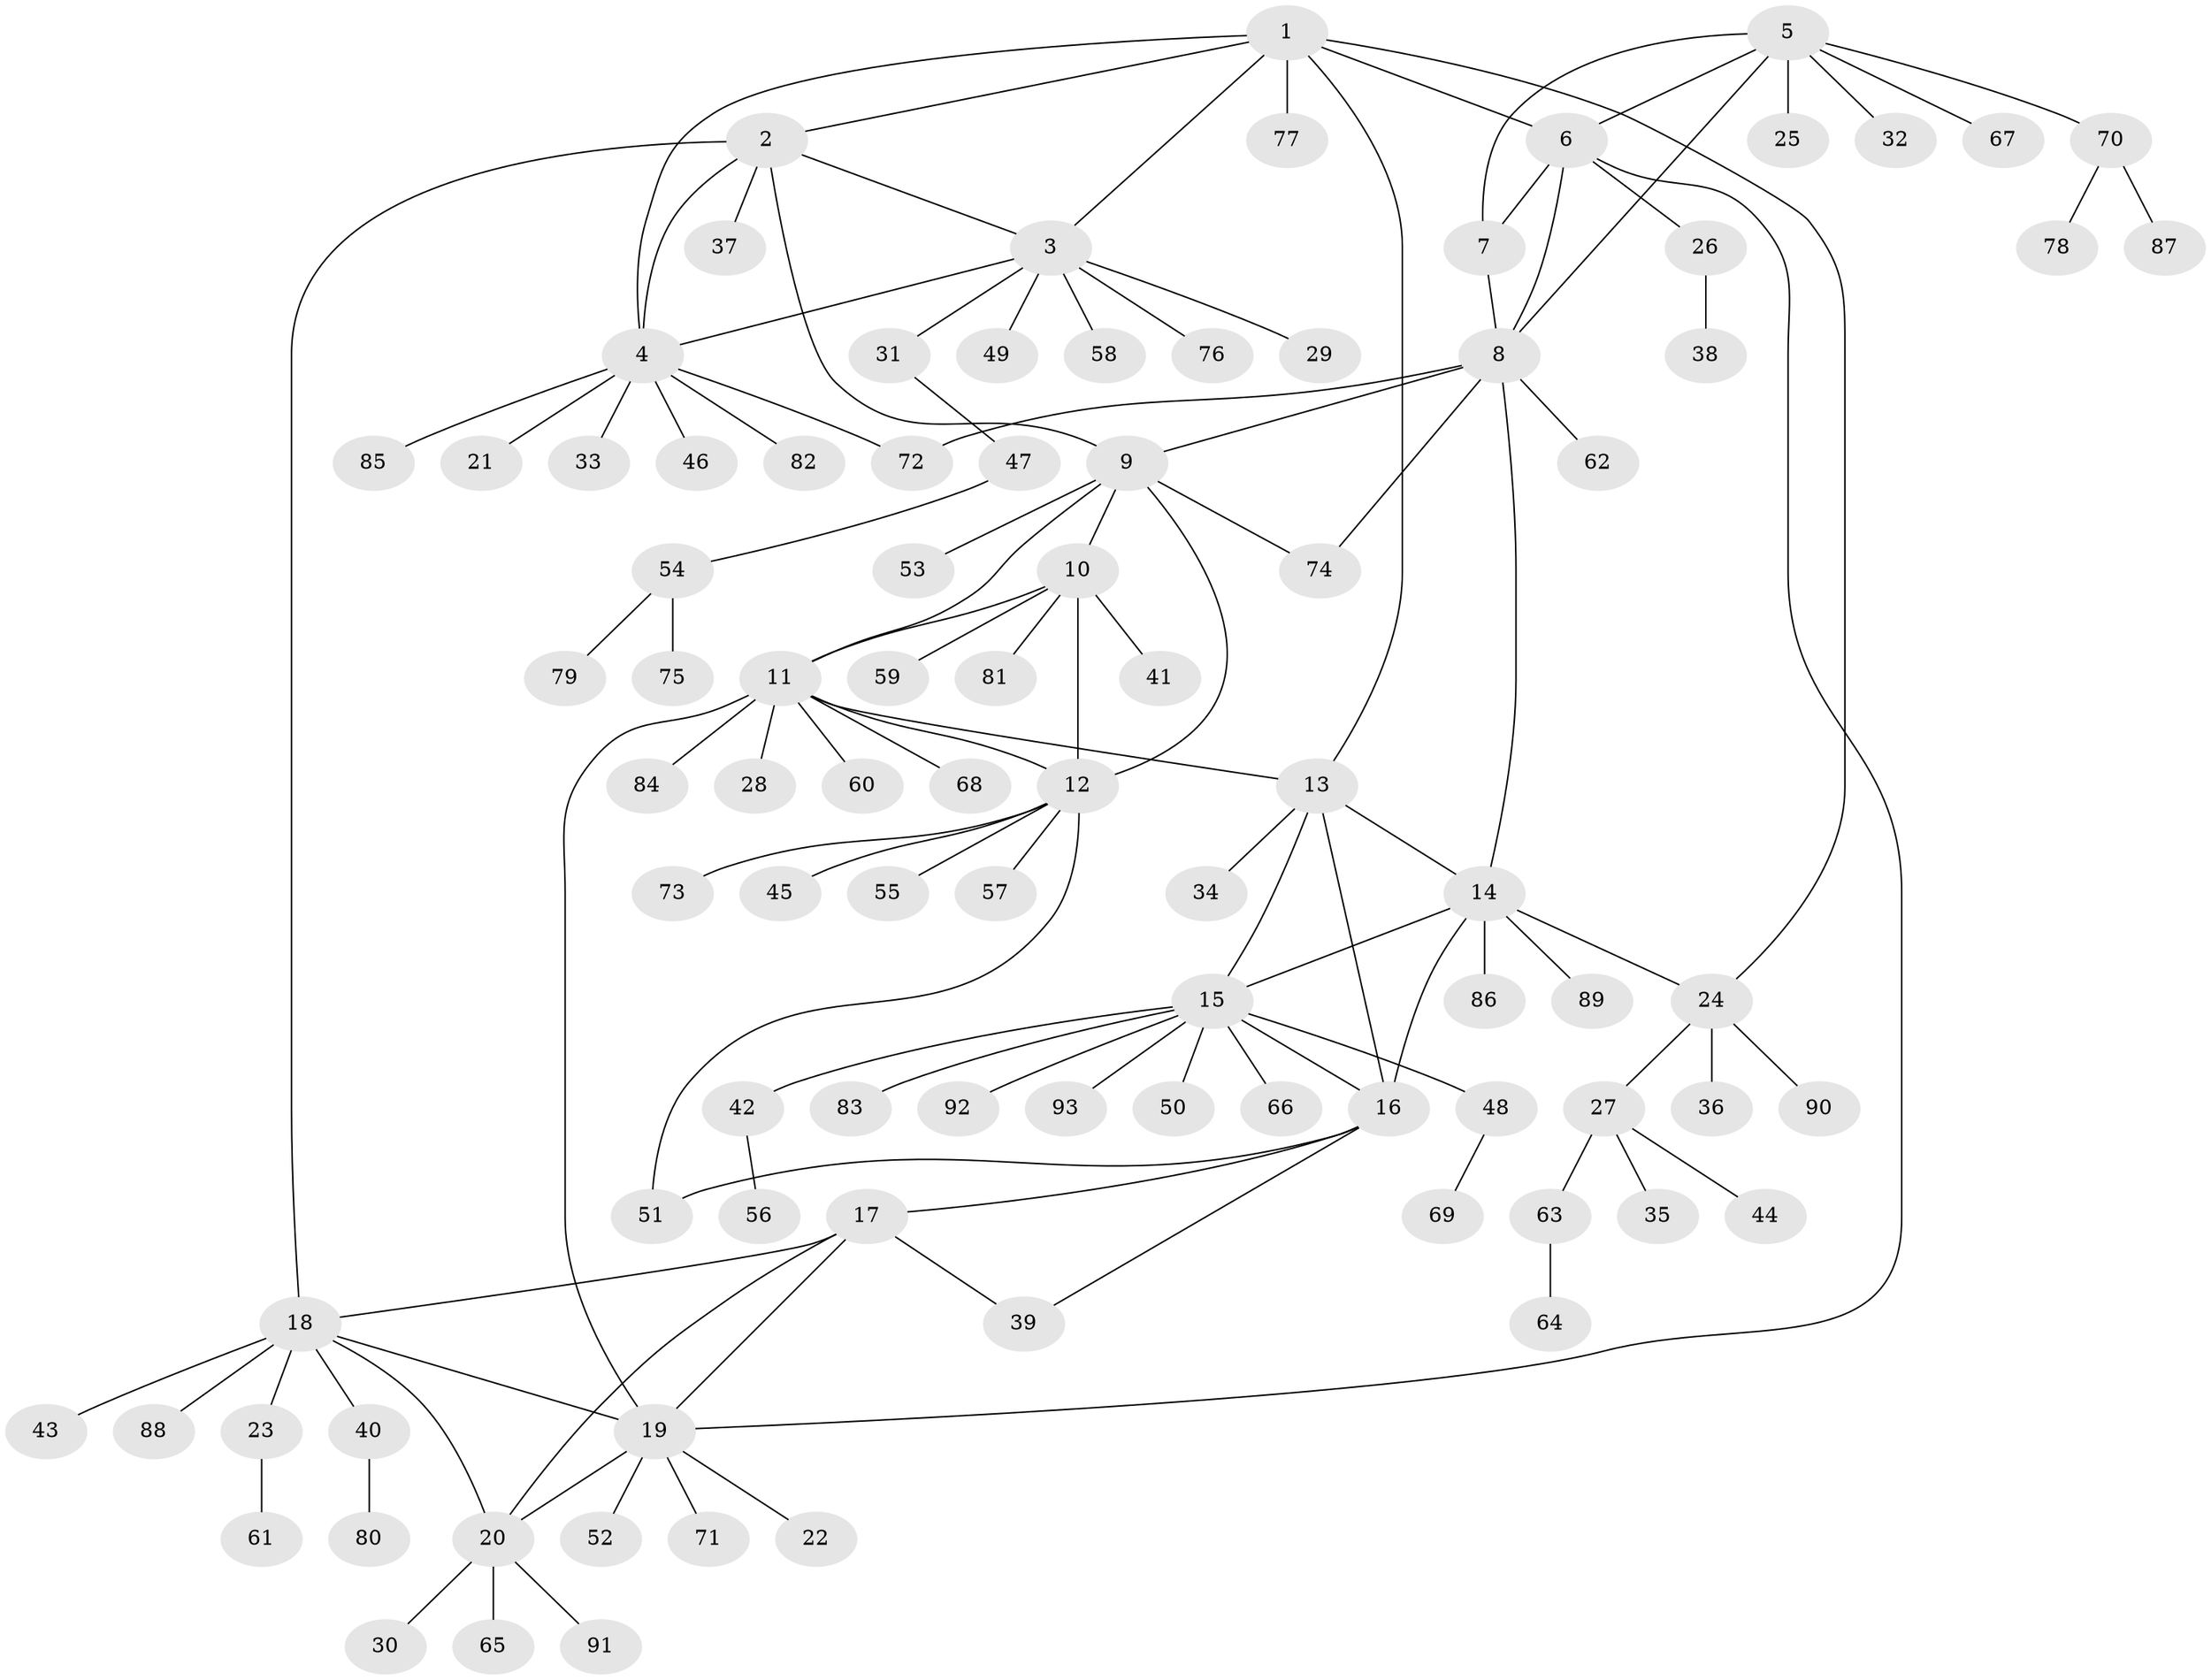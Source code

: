 // coarse degree distribution, {6: 0.1276595744680851, 5: 0.0851063829787234, 4: 0.1276595744680851, 7: 0.06382978723404255, 1: 0.425531914893617, 3: 0.02127659574468085, 2: 0.14893617021276595}
// Generated by graph-tools (version 1.1) at 2025/52/03/04/25 22:52:45]
// undirected, 93 vertices, 118 edges
graph export_dot {
  node [color=gray90,style=filled];
  1;
  2;
  3;
  4;
  5;
  6;
  7;
  8;
  9;
  10;
  11;
  12;
  13;
  14;
  15;
  16;
  17;
  18;
  19;
  20;
  21;
  22;
  23;
  24;
  25;
  26;
  27;
  28;
  29;
  30;
  31;
  32;
  33;
  34;
  35;
  36;
  37;
  38;
  39;
  40;
  41;
  42;
  43;
  44;
  45;
  46;
  47;
  48;
  49;
  50;
  51;
  52;
  53;
  54;
  55;
  56;
  57;
  58;
  59;
  60;
  61;
  62;
  63;
  64;
  65;
  66;
  67;
  68;
  69;
  70;
  71;
  72;
  73;
  74;
  75;
  76;
  77;
  78;
  79;
  80;
  81;
  82;
  83;
  84;
  85;
  86;
  87;
  88;
  89;
  90;
  91;
  92;
  93;
  1 -- 2;
  1 -- 3;
  1 -- 4;
  1 -- 6;
  1 -- 13;
  1 -- 24;
  1 -- 77;
  2 -- 3;
  2 -- 4;
  2 -- 9;
  2 -- 18;
  2 -- 37;
  3 -- 4;
  3 -- 29;
  3 -- 31;
  3 -- 49;
  3 -- 58;
  3 -- 76;
  4 -- 21;
  4 -- 33;
  4 -- 46;
  4 -- 72;
  4 -- 82;
  4 -- 85;
  5 -- 6;
  5 -- 7;
  5 -- 8;
  5 -- 25;
  5 -- 32;
  5 -- 67;
  5 -- 70;
  6 -- 7;
  6 -- 8;
  6 -- 19;
  6 -- 26;
  7 -- 8;
  8 -- 9;
  8 -- 14;
  8 -- 62;
  8 -- 72;
  8 -- 74;
  9 -- 10;
  9 -- 11;
  9 -- 12;
  9 -- 53;
  9 -- 74;
  10 -- 11;
  10 -- 12;
  10 -- 41;
  10 -- 59;
  10 -- 81;
  11 -- 12;
  11 -- 13;
  11 -- 19;
  11 -- 28;
  11 -- 60;
  11 -- 68;
  11 -- 84;
  12 -- 45;
  12 -- 51;
  12 -- 55;
  12 -- 57;
  12 -- 73;
  13 -- 14;
  13 -- 15;
  13 -- 16;
  13 -- 34;
  14 -- 15;
  14 -- 16;
  14 -- 24;
  14 -- 86;
  14 -- 89;
  15 -- 16;
  15 -- 42;
  15 -- 48;
  15 -- 50;
  15 -- 66;
  15 -- 83;
  15 -- 92;
  15 -- 93;
  16 -- 17;
  16 -- 39;
  16 -- 51;
  17 -- 18;
  17 -- 19;
  17 -- 20;
  17 -- 39;
  18 -- 19;
  18 -- 20;
  18 -- 23;
  18 -- 40;
  18 -- 43;
  18 -- 88;
  19 -- 20;
  19 -- 22;
  19 -- 52;
  19 -- 71;
  20 -- 30;
  20 -- 65;
  20 -- 91;
  23 -- 61;
  24 -- 27;
  24 -- 36;
  24 -- 90;
  26 -- 38;
  27 -- 35;
  27 -- 44;
  27 -- 63;
  31 -- 47;
  40 -- 80;
  42 -- 56;
  47 -- 54;
  48 -- 69;
  54 -- 75;
  54 -- 79;
  63 -- 64;
  70 -- 78;
  70 -- 87;
}
